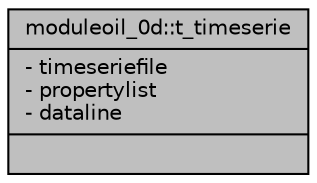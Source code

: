 digraph "moduleoil_0d::t_timeserie"
{
 // LATEX_PDF_SIZE
  edge [fontname="Helvetica",fontsize="10",labelfontname="Helvetica",labelfontsize="10"];
  node [fontname="Helvetica",fontsize="10",shape=record];
  Node1 [label="{moduleoil_0d::t_timeserie\n|- timeseriefile\l- propertylist\l- dataline\l|}",height=0.2,width=0.4,color="black", fillcolor="grey75", style="filled", fontcolor="black",tooltip=" "];
}
